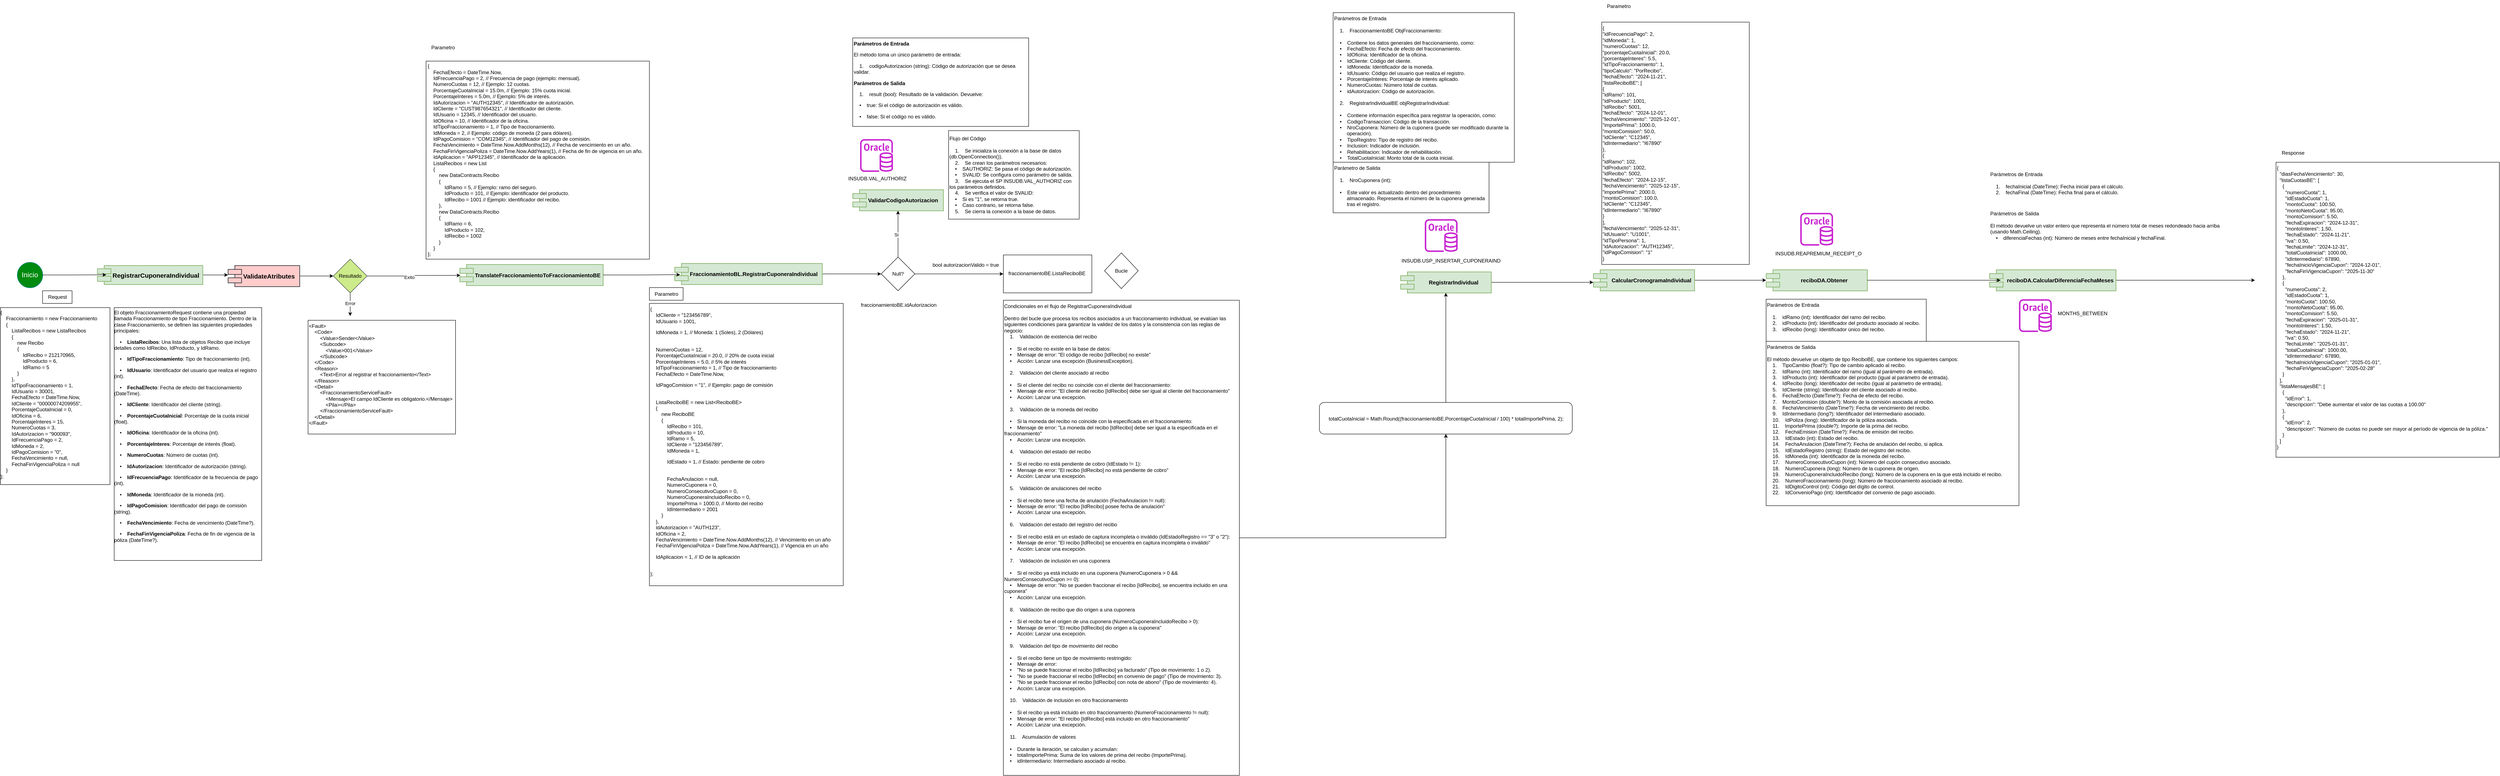 <mxfile version="24.8.8">
  <diagram name="Página-1" id="i2HeKyQOs6CJXJqSCZWY">
    <mxGraphModel dx="6752" dy="683" grid="1" gridSize="10" guides="1" tooltips="1" connect="1" arrows="1" fold="1" page="1" pageScale="1" pageWidth="2339" pageHeight="3300" math="0" shadow="0">
      <root>
        <mxCell id="0" />
        <mxCell id="1" parent="0" />
        <mxCell id="qdDWc3R9_-XlVuo6wOQ--10" style="edgeStyle=orthogonalEdgeStyle;rounded=0;orthogonalLoop=1;jettySize=auto;html=1;" parent="1" source="qdDWc3R9_-XlVuo6wOQ--4" edge="1">
          <mxGeometry relative="1" as="geometry">
            <mxPoint x="-4110" y="1092.5" as="targetPoint" />
          </mxGeometry>
        </mxCell>
        <mxCell id="qdDWc3R9_-XlVuo6wOQ--4" value="&lt;p style=&quot;margin: 0px; font-variant-numeric: normal; font-variant-east-asian: normal; font-variant-alternates: normal; font-size-adjust: none; font-kerning: auto; font-optical-sizing: auto; font-feature-settings: normal; font-variation-settings: normal; font-variant-position: normal; font-variant-emoji: normal; font-stretch: normal; line-height: normal;&quot; class=&quot;p1&quot;&gt;&lt;font face=&quot;.AppleSystemUIFont&quot;&gt;&lt;span style=&quot;font-size: 15px;&quot;&gt;RegistrarCuponeraIndividual&lt;/span&gt;&lt;/font&gt;&lt;/p&gt;" style="html=1;overflow=block;blockSpacing=1;whiteSpace=wrap;shape=component;align=left;spacingLeft=36;fontSize=13;fontStyle=1;spacing=0;strokeColor=#82b366;strokeOpacity=100;fillOpacity=100;rounded=1;absoluteArcSize=1;arcSize=9;fillColor=#d5e8d4;strokeWidth=1.5;lucidId=lD6s_1Mw1OkF;" parent="1" vertex="1">
          <mxGeometry x="-4420" y="1070" width="250" height="45" as="geometry" />
        </mxCell>
        <mxCell id="qdDWc3R9_-XlVuo6wOQ--5" value="Inicio" style="html=1;overflow=block;blockSpacing=1;whiteSpace=wrap;ellipse;fontSize=16.7;fontColor=#ffffff;align=center;spacing=3.8;strokeColor=#008573;strokeOpacity=100;fillOpacity=100;rounded=1;absoluteArcSize=1;arcSize=9;fillColor=#008a0e;strokeWidth=1.5;lucidId=_B6sFXerDlku;" parent="1" vertex="1">
          <mxGeometry x="-4610" y="1062.5" width="60" height="60" as="geometry" />
        </mxCell>
        <mxCell id="qdDWc3R9_-XlVuo6wOQ--6" style="edgeStyle=orthogonalEdgeStyle;rounded=0;orthogonalLoop=1;jettySize=auto;html=1;entryX=0.085;entryY=0.492;entryDx=0;entryDy=0;entryPerimeter=0;" parent="1" source="qdDWc3R9_-XlVuo6wOQ--5" target="qdDWc3R9_-XlVuo6wOQ--4" edge="1">
          <mxGeometry relative="1" as="geometry" />
        </mxCell>
        <mxCell id="qdDWc3R9_-XlVuo6wOQ--7" value="Request" style="text;html=1;align=center;verticalAlign=middle;resizable=0;points=[];autosize=1;strokeColor=default;fillColor=none;" parent="1" vertex="1">
          <mxGeometry x="-4550" y="1130" width="70" height="30" as="geometry" />
        </mxCell>
        <mxCell id="qdDWc3R9_-XlVuo6wOQ--8" value="{&#xa;&lt;span class=&quot;Apple-converted-space&quot;&gt;&amp;nbsp; &amp;nbsp; &lt;/span&gt;Fraccionamiento = &lt;span class=&quot;s1&quot;&gt;new&lt;/span&gt; Fraccionamiento&#xa;&lt;span class=&quot;Apple-converted-space&quot;&gt;&amp;nbsp; &amp;nbsp; &lt;/span&gt;{&#xa;&lt;span class=&quot;Apple-converted-space&quot;&gt;&amp;nbsp; &amp;nbsp; &amp;nbsp; &amp;nbsp; &lt;/span&gt;ListaRecibos = &lt;span class=&quot;s1&quot;&gt;new&lt;/span&gt; ListaRecibos&#xa;&lt;span class=&quot;Apple-converted-space&quot;&gt;&amp;nbsp; &amp;nbsp; &amp;nbsp; &amp;nbsp; &lt;/span&gt;{&#xa;&lt;span class=&quot;Apple-converted-space&quot;&gt;&amp;nbsp; &amp;nbsp; &amp;nbsp; &amp;nbsp; &amp;nbsp; &amp;nbsp; &lt;/span&gt;&lt;span class=&quot;s1&quot;&gt;new&lt;/span&gt; Recibo&#xa;&lt;span class=&quot;Apple-converted-space&quot;&gt;&amp;nbsp; &amp;nbsp; &amp;nbsp; &amp;nbsp; &amp;nbsp; &amp;nbsp; &lt;/span&gt;{&#xa;&lt;span class=&quot;Apple-converted-space&quot;&gt;&amp;nbsp; &amp;nbsp; &amp;nbsp; &amp;nbsp; &amp;nbsp; &amp;nbsp; &amp;nbsp; &amp;nbsp; &lt;/span&gt;IdRecibo = &lt;span class=&quot;s2&quot;&gt;212170965&lt;/span&gt;,&#xa;&lt;span class=&quot;Apple-converted-space&quot;&gt;&amp;nbsp; &amp;nbsp; &amp;nbsp; &amp;nbsp; &amp;nbsp; &amp;nbsp; &amp;nbsp; &amp;nbsp; &lt;/span&gt;IdProducto = &lt;span class=&quot;s2&quot;&gt;6&lt;/span&gt;,&#xa;&lt;span class=&quot;Apple-converted-space&quot;&gt;&amp;nbsp; &amp;nbsp; &amp;nbsp; &amp;nbsp; &amp;nbsp; &amp;nbsp; &amp;nbsp; &amp;nbsp; &lt;/span&gt;IdRamo = &lt;span class=&quot;s2&quot;&gt;5&lt;/span&gt;&#xa;&lt;span class=&quot;Apple-converted-space&quot;&gt;&amp;nbsp; &amp;nbsp; &amp;nbsp; &amp;nbsp; &amp;nbsp; &amp;nbsp; &lt;/span&gt;}&#xa;&lt;span class=&quot;Apple-converted-space&quot;&gt;&amp;nbsp; &amp;nbsp; &amp;nbsp; &amp;nbsp; &lt;/span&gt;},&#xa;&lt;span class=&quot;Apple-converted-space&quot;&gt;&amp;nbsp; &amp;nbsp; &amp;nbsp; &amp;nbsp; &lt;/span&gt;IdTipoFraccionamiento = &lt;span class=&quot;s2&quot;&gt;1&lt;/span&gt;,&#xa;&lt;span class=&quot;Apple-converted-space&quot;&gt;&amp;nbsp; &amp;nbsp; &amp;nbsp; &amp;nbsp; &lt;/span&gt;IdUsuario = &lt;span class=&quot;s2&quot;&gt;30001&lt;/span&gt;,&#xa;&lt;span class=&quot;Apple-converted-space&quot;&gt;&amp;nbsp; &amp;nbsp; &amp;nbsp; &amp;nbsp; &lt;/span&gt;FechaEfecto = DateTime.Now,&#xa;&lt;span class=&quot;Apple-converted-space&quot;&gt;&amp;nbsp; &amp;nbsp; &amp;nbsp; &amp;nbsp; &lt;/span&gt;IdCliente = &lt;span class=&quot;s3&quot;&gt;&quot;00000074209955&quot;&lt;/span&gt;,&#xa;&lt;span class=&quot;Apple-converted-space&quot;&gt;&amp;nbsp; &amp;nbsp; &amp;nbsp; &amp;nbsp; &lt;/span&gt;PorcentajeCuotaInicial = &lt;span class=&quot;s2&quot;&gt;0&lt;/span&gt;,&#xa;&lt;span class=&quot;Apple-converted-space&quot;&gt;&amp;nbsp; &amp;nbsp; &amp;nbsp; &amp;nbsp; &lt;/span&gt;IdOficina = &lt;span class=&quot;s2&quot;&gt;6&lt;/span&gt;,&#xa;&lt;span class=&quot;Apple-converted-space&quot;&gt;&amp;nbsp; &amp;nbsp; &amp;nbsp; &amp;nbsp; &lt;/span&gt;PorcentajeInteres = &lt;span class=&quot;s2&quot;&gt;15&lt;/span&gt;,&#xa;&lt;span class=&quot;Apple-converted-space&quot;&gt;&amp;nbsp; &amp;nbsp; &amp;nbsp; &amp;nbsp; &lt;/span&gt;NumeroCuotas = &lt;span class=&quot;s2&quot;&gt;3&lt;/span&gt;,&#xa;&lt;span class=&quot;Apple-converted-space&quot;&gt;&amp;nbsp; &amp;nbsp; &amp;nbsp; &amp;nbsp; &lt;/span&gt;IdAutorizacion = &lt;span class=&quot;s3&quot;&gt;&quot;900093&quot;&lt;/span&gt;,&#xa;&lt;span class=&quot;Apple-converted-space&quot;&gt;&amp;nbsp; &amp;nbsp; &amp;nbsp; &amp;nbsp; &lt;/span&gt;IdFrecuenciaPago = &lt;span class=&quot;s2&quot;&gt;2&lt;/span&gt;,&#xa;&lt;span class=&quot;Apple-converted-space&quot;&gt;&amp;nbsp; &amp;nbsp; &amp;nbsp; &amp;nbsp; &lt;/span&gt;IdMoneda = &lt;span class=&quot;s2&quot;&gt;2&lt;/span&gt;,&#xa;&lt;span class=&quot;Apple-converted-space&quot;&gt;&amp;nbsp; &amp;nbsp; &amp;nbsp; &amp;nbsp; &lt;/span&gt;IdPagoComision = &lt;span class=&quot;s3&quot;&gt;&quot;0&quot;&lt;/span&gt;,&#xa;&lt;span class=&quot;Apple-converted-space&quot;&gt;&amp;nbsp; &amp;nbsp; &amp;nbsp; &amp;nbsp; &lt;/span&gt;FechaVencimiento = &lt;span class=&quot;s4&quot;&gt;null&lt;/span&gt;,&#xa;&lt;span class=&quot;Apple-converted-space&quot;&gt;&amp;nbsp; &amp;nbsp; &amp;nbsp; &amp;nbsp; &lt;/span&gt;FechaFinVigenciaPoliza = &lt;span class=&quot;s4&quot;&gt;null&lt;/span&gt;&#xa;&lt;span class=&quot;Apple-converted-space&quot;&gt;&amp;nbsp; &amp;nbsp; &lt;/span&gt;}&#xa;};" style="text;whiteSpace=wrap;html=1;spacing=0;strokeColor=default;" parent="1" vertex="1">
          <mxGeometry x="-4650" y="1170" width="260" height="420" as="geometry" />
        </mxCell>
        <mxCell id="qdDWc3R9_-XlVuo6wOQ--9" value="El objeto &lt;span class=&quot;s1&quot;&gt;FraccionamientoRequest&lt;/span&gt; contiene una propiedad llamada &lt;span class=&quot;s1&quot;&gt;Fraccionamiento&lt;/span&gt; de tipo &lt;span class=&quot;s1&quot;&gt;Fraccionamiento&lt;/span&gt;. Dentro de la clase &lt;span class=&quot;s1&quot;&gt;Fraccionamiento&lt;/span&gt;, se definen las siguientes propiedades principales:&lt;br&gt;&lt;p class=&quot;p2&quot;&gt;&lt;span style=&quot;white-space: pre;&quot;&gt;&amp;nbsp;&amp;nbsp;&amp;nbsp;&amp;nbsp;&lt;/span&gt;•&lt;span style=&quot;white-space: pre;&quot;&gt;&amp;nbsp;&amp;nbsp;&amp;nbsp;&amp;nbsp;&lt;/span&gt;&lt;b&gt;ListaRecibos&lt;/b&gt;: Una lista de objetos &lt;span class=&quot;s1&quot;&gt;Recibo&lt;/span&gt; que incluye detalles como &lt;span class=&quot;s1&quot;&gt;IdRecibo&lt;/span&gt;, &lt;span class=&quot;s1&quot;&gt;IdProducto&lt;/span&gt;, y &lt;span class=&quot;s1&quot;&gt;IdRamo&lt;/span&gt;.&lt;/p&gt;&lt;p class=&quot;p2&quot;&gt;&lt;span style=&quot;white-space: pre;&quot;&gt;&amp;nbsp;&amp;nbsp;&amp;nbsp;&amp;nbsp;&lt;/span&gt;•&lt;span style=&quot;white-space: pre;&quot;&gt;&amp;nbsp;&amp;nbsp;&amp;nbsp;&amp;nbsp;&lt;/span&gt;&lt;b&gt;IdTipoFraccionamiento&lt;/b&gt;: Tipo de fraccionamiento (int).&lt;/p&gt;&lt;p class=&quot;p2&quot;&gt;&lt;span style=&quot;white-space: pre;&quot;&gt;&amp;nbsp;&amp;nbsp;&amp;nbsp;&amp;nbsp;&lt;/span&gt;•&lt;span style=&quot;white-space: pre;&quot;&gt;&amp;nbsp;&amp;nbsp;&amp;nbsp;&amp;nbsp;&lt;/span&gt;&lt;b&gt;IdUsuario&lt;/b&gt;: Identificador del usuario que realiza el registro (int).&lt;/p&gt;&lt;p class=&quot;p2&quot;&gt;&lt;span style=&quot;white-space: pre;&quot;&gt;&amp;nbsp;&amp;nbsp;&amp;nbsp;&amp;nbsp;&lt;/span&gt;•&lt;span style=&quot;white-space: pre;&quot;&gt;&amp;nbsp;&amp;nbsp;&amp;nbsp;&amp;nbsp;&lt;/span&gt;&lt;b&gt;FechaEfecto&lt;/b&gt;: Fecha de efecto del fraccionamiento (DateTime).&lt;/p&gt;&lt;p class=&quot;p2&quot;&gt;&lt;span style=&quot;white-space: pre;&quot;&gt;&amp;nbsp;&amp;nbsp;&amp;nbsp;&amp;nbsp;&lt;/span&gt;•&lt;span style=&quot;white-space: pre;&quot;&gt;&amp;nbsp;&amp;nbsp;&amp;nbsp;&amp;nbsp;&lt;/span&gt;&lt;b&gt;IdCliente&lt;/b&gt;: Identificador del cliente (string).&lt;/p&gt;&lt;p class=&quot;p2&quot;&gt;&lt;span style=&quot;white-space: pre;&quot;&gt;&amp;nbsp;&amp;nbsp;&amp;nbsp;&amp;nbsp;&lt;/span&gt;•&lt;span style=&quot;white-space: pre;&quot;&gt;&amp;nbsp;&amp;nbsp;&amp;nbsp;&amp;nbsp;&lt;/span&gt;&lt;b&gt;PorcentajeCuotaInicial&lt;/b&gt;: Porcentaje de la cuota inicial (float).&lt;/p&gt;&lt;p class=&quot;p2&quot;&gt;&lt;span style=&quot;white-space: pre;&quot;&gt;&amp;nbsp;&amp;nbsp;&amp;nbsp;&amp;nbsp;&lt;/span&gt;•&lt;span style=&quot;white-space: pre;&quot;&gt;&amp;nbsp;&amp;nbsp;&amp;nbsp;&amp;nbsp;&lt;/span&gt;&lt;b&gt;IdOficina&lt;/b&gt;: Identificador de la oficina (int).&lt;/p&gt;&lt;p class=&quot;p2&quot;&gt;&lt;span style=&quot;white-space: pre;&quot;&gt;&amp;nbsp;&amp;nbsp;&amp;nbsp;&amp;nbsp;&lt;/span&gt;•&lt;span style=&quot;white-space: pre;&quot;&gt;&amp;nbsp;&amp;nbsp;&amp;nbsp;&amp;nbsp;&lt;/span&gt;&lt;b&gt;PorcentajeInteres&lt;/b&gt;: Porcentaje de interés (float).&lt;/p&gt;&lt;p class=&quot;p2&quot;&gt;&lt;span style=&quot;white-space: pre;&quot;&gt;&amp;nbsp;&amp;nbsp;&amp;nbsp;&amp;nbsp;&lt;/span&gt;•&lt;span style=&quot;white-space: pre;&quot;&gt;&amp;nbsp;&amp;nbsp;&amp;nbsp;&amp;nbsp;&lt;/span&gt;&lt;b&gt;NumeroCuotas&lt;/b&gt;: Número de cuotas (int).&lt;/p&gt;&lt;p class=&quot;p2&quot;&gt;&lt;span style=&quot;white-space: pre;&quot;&gt;&amp;nbsp;&amp;nbsp;&amp;nbsp;&amp;nbsp;&lt;/span&gt;•&lt;span style=&quot;white-space: pre;&quot;&gt;&amp;nbsp;&amp;nbsp;&amp;nbsp;&amp;nbsp;&lt;/span&gt;&lt;b&gt;IdAutorizacion&lt;/b&gt;: Identificador de autorización (string).&lt;/p&gt;&lt;p class=&quot;p2&quot;&gt;&lt;span style=&quot;white-space: pre;&quot;&gt;&amp;nbsp;&amp;nbsp;&amp;nbsp;&amp;nbsp;&lt;/span&gt;•&lt;span style=&quot;white-space: pre;&quot;&gt;&amp;nbsp;&amp;nbsp;&amp;nbsp;&amp;nbsp;&lt;/span&gt;&lt;b&gt;IdFrecuenciaPago&lt;/b&gt;: Identificador de la frecuencia de pago (int).&lt;/p&gt;&lt;p class=&quot;p2&quot;&gt;&lt;span style=&quot;white-space: pre;&quot;&gt;&amp;nbsp;&amp;nbsp;&amp;nbsp;&amp;nbsp;&lt;/span&gt;•&lt;span style=&quot;white-space: pre;&quot;&gt;&amp;nbsp;&amp;nbsp;&amp;nbsp;&amp;nbsp;&lt;/span&gt;&lt;b&gt;IdMoneda&lt;/b&gt;: Identificador de la moneda (int).&lt;/p&gt;&lt;p class=&quot;p2&quot;&gt;&lt;span style=&quot;white-space: pre;&quot;&gt;&amp;nbsp;&amp;nbsp;&amp;nbsp;&amp;nbsp;&lt;/span&gt;•&lt;span style=&quot;white-space: pre;&quot;&gt;&amp;nbsp;&amp;nbsp;&amp;nbsp;&amp;nbsp;&lt;/span&gt;&lt;b&gt;IdPagoComision&lt;/b&gt;: Identificador del pago de comisión (string).&lt;/p&gt;&lt;p class=&quot;p2&quot;&gt;&lt;span style=&quot;white-space: pre;&quot;&gt;&amp;nbsp;&amp;nbsp;&amp;nbsp;&amp;nbsp;&lt;/span&gt;•&lt;span style=&quot;white-space: pre;&quot;&gt;&amp;nbsp;&amp;nbsp;&amp;nbsp;&amp;nbsp;&lt;/span&gt;&lt;b&gt;FechaVencimiento&lt;/b&gt;: Fecha de vencimiento (DateTime?).&lt;/p&gt;&lt;p class=&quot;p2&quot;&gt;&lt;span style=&quot;white-space: pre;&quot;&gt;&amp;nbsp;&amp;nbsp;&amp;nbsp;&amp;nbsp;&lt;/span&gt;•&lt;span style=&quot;white-space: pre;&quot;&gt;&amp;nbsp;&amp;nbsp;&amp;nbsp;&amp;nbsp;&lt;/span&gt;&lt;b&gt;FechaFinVigenciaPoliza&lt;/b&gt;: Fecha de fin de vigencia de la póliza (DateTime?).&lt;/p&gt;" style="text;whiteSpace=wrap;html=1;strokeColor=default;spacing=0;verticalAlign=top;" parent="1" vertex="1">
          <mxGeometry x="-4380" y="1170" width="350" height="600" as="geometry" />
        </mxCell>
        <mxCell id="qdDWc3R9_-XlVuo6wOQ--14" style="edgeStyle=orthogonalEdgeStyle;rounded=0;orthogonalLoop=1;jettySize=auto;html=1;" parent="1" source="qdDWc3R9_-XlVuo6wOQ--13" target="qdDWc3R9_-XlVuo6wOQ--15" edge="1">
          <mxGeometry relative="1" as="geometry">
            <mxPoint x="-3820" y="1095" as="targetPoint" />
          </mxGeometry>
        </mxCell>
        <mxCell id="qdDWc3R9_-XlVuo6wOQ--13" value="&lt;p style=&quot;margin: 0px; font-variant-numeric: normal; font-variant-east-asian: normal; font-variant-alternates: normal; font-size-adjust: none; font-kerning: auto; font-optical-sizing: auto; font-feature-settings: normal; font-variation-settings: normal; font-variant-position: normal; font-variant-emoji: normal; font-stretch: normal; line-height: normal;&quot; class=&quot;p1&quot;&gt;&lt;font face=&quot;.AppleSystemUIFont&quot;&gt;&lt;span style=&quot;font-size: 15px;&quot;&gt;ValidateAtributes&lt;/span&gt;&lt;/font&gt;&lt;/p&gt;" style="html=1;overflow=block;blockSpacing=1;whiteSpace=wrap;shape=component;align=left;spacingLeft=36;fontSize=13;fontStyle=1;spacing=0;strokeColor=#36393d;strokeOpacity=100;fillOpacity=100;rounded=1;absoluteArcSize=1;arcSize=9;fillColor=#ffcccc;strokeWidth=1.5;lucidId=lD6s_1Mw1OkF;" parent="1" vertex="1">
          <mxGeometry x="-4110" y="1070" width="170" height="50" as="geometry" />
        </mxCell>
        <mxCell id="qdDWc3R9_-XlVuo6wOQ--16" style="edgeStyle=orthogonalEdgeStyle;rounded=0;orthogonalLoop=1;jettySize=auto;html=1;" parent="1" source="qdDWc3R9_-XlVuo6wOQ--15" edge="1">
          <mxGeometry relative="1" as="geometry">
            <mxPoint x="-3820" y="1190" as="targetPoint" />
          </mxGeometry>
        </mxCell>
        <mxCell id="qdDWc3R9_-XlVuo6wOQ--17" value="Error" style="edgeLabel;html=1;align=center;verticalAlign=middle;resizable=0;points=[];" parent="qdDWc3R9_-XlVuo6wOQ--16" vertex="1" connectable="0">
          <mxGeometry x="-0.103" relative="1" as="geometry">
            <mxPoint as="offset" />
          </mxGeometry>
        </mxCell>
        <mxCell id="qdDWc3R9_-XlVuo6wOQ--19" style="edgeStyle=orthogonalEdgeStyle;rounded=0;orthogonalLoop=1;jettySize=auto;html=1;entryX=0.005;entryY=0.521;entryDx=0;entryDy=0;entryPerimeter=0;" parent="1" source="qdDWc3R9_-XlVuo6wOQ--15" target="qdDWc3R9_-XlVuo6wOQ--22" edge="1">
          <mxGeometry relative="1" as="geometry">
            <mxPoint x="-3660" y="1095" as="targetPoint" />
          </mxGeometry>
        </mxCell>
        <mxCell id="qdDWc3R9_-XlVuo6wOQ--20" value="Exito" style="edgeLabel;html=1;align=center;verticalAlign=middle;resizable=0;points=[];" parent="qdDWc3R9_-XlVuo6wOQ--19" vertex="1" connectable="0">
          <mxGeometry x="-0.104" y="-3" relative="1" as="geometry">
            <mxPoint as="offset" />
          </mxGeometry>
        </mxCell>
        <mxCell id="qdDWc3R9_-XlVuo6wOQ--15" value="Resultado" style="rhombus;whiteSpace=wrap;html=1;fillColor=#cdeb8b;strokeColor=#36393d;" parent="1" vertex="1">
          <mxGeometry x="-3860" y="1055" width="80" height="80" as="geometry" />
        </mxCell>
        <mxCell id="qdDWc3R9_-XlVuo6wOQ--18" value="&lt;Fault&gt;&#xa;    &lt;Code&gt;&#xa;        &lt;Value&gt;Sender&lt;/Value&gt;&#xa;        &lt;Subcode&gt;&#xa;            &lt;Value&gt;001&lt;/Value&gt;&#xa;        &lt;/Subcode&gt;&#xa;    &lt;/Code&gt;&#xa;    &lt;Reason&gt;&#xa;        &lt;Text&gt;Error al registrar el fraccionamiento&lt;/Text&gt;&#xa;    &lt;/Reason&gt;&#xa;    &lt;Detail&gt;&#xa;        &lt;FraccionamientoServiceFault&gt;&#xa;            &lt;Mensaje&gt;El campo IdCliente es obligatorio.&lt;/Mensaje&gt;&#xa;            &lt;Pila&gt;&lt;/Pila&gt;&#xa;        &lt;/FraccionamientoServiceFault&gt;&#xa;    &lt;/Detail&gt;&#xa;&lt;/Fault&gt;" style="text;whiteSpace=wrap;strokeColor=default;" parent="1" vertex="1">
          <mxGeometry x="-3920" y="1200" width="350" height="270" as="geometry" />
        </mxCell>
        <mxCell id="qdDWc3R9_-XlVuo6wOQ--22" value="&lt;p style=&quot;margin: 0px; font-variant-numeric: normal; font-variant-east-asian: normal; font-variant-alternates: normal; font-size-adjust: none; font-kerning: auto; font-optical-sizing: auto; font-feature-settings: normal; font-variation-settings: normal; font-variant-position: normal; font-variant-emoji: normal; font-stretch: normal; line-height: normal;&quot; class=&quot;p1&quot;&gt;TranslateFraccionamientoToFraccionamientoBE&lt;/p&gt;" style="html=1;overflow=block;blockSpacing=1;whiteSpace=wrap;shape=component;align=left;spacingLeft=36;fontSize=13;fontStyle=1;spacing=0;strokeColor=#82b366;strokeOpacity=100;fillOpacity=100;rounded=1;absoluteArcSize=1;arcSize=9;fillColor=#d5e8d4;strokeWidth=1.5;lucidId=lD6s_1Mw1OkF;" parent="1" vertex="1">
          <mxGeometry x="-3560" y="1067.5" width="340" height="50" as="geometry" />
        </mxCell>
        <mxCell id="qdDWc3R9_-XlVuo6wOQ--23" value="{&lt;br&gt;&amp;nbsp; &amp;nbsp; FechaEfecto = DateTime.Now,&lt;br&gt;&amp;nbsp; &amp;nbsp; IdFrecuenciaPago = 2, // Frecuencia de pago (ejemplo: mensual).&lt;br&gt;&amp;nbsp; &amp;nbsp; NumeroCuotas = 12, // Ejemplo: 12 cuotas.&lt;br&gt;&amp;nbsp; &amp;nbsp; PorcentajeCuotaInicial = 15.0m, // Ejemplo: 15% cuota inicial.&lt;br&gt;&amp;nbsp; &amp;nbsp; PorcentajeInteres = 5.0m, // Ejemplo: 5% de interés.&lt;br&gt;&amp;nbsp; &amp;nbsp; IdAutorizacion = &quot;AUTH12345&quot;, // Identificador de autorización.&lt;br&gt;&amp;nbsp; &amp;nbsp; IdCliente = &quot;CUST987654321&quot;, // Identificador del cliente.&lt;br&gt;&amp;nbsp; &amp;nbsp; IdUsuario = 12345, // Identificador del usuario.&lt;br&gt;&amp;nbsp; &amp;nbsp; IdOficina = 10, // Identificador de la oficina.&lt;br&gt;&amp;nbsp; &amp;nbsp; IdTipoFraccionamiento = 1, // Tipo de fraccionamiento.&lt;br&gt;&amp;nbsp; &amp;nbsp; IdMoneda = 2, // Ejemplo: código de moneda (2 para dólares).&lt;br&gt;&amp;nbsp; &amp;nbsp; IdPagoComision = &quot;COM12345&quot;, // Identificador del pago de comisión.&lt;br&gt;&amp;nbsp; &amp;nbsp; FechaVencimiento = DateTime.Now.AddMonths(12), // Fecha de vencimiento en un año.&lt;br&gt;&amp;nbsp; &amp;nbsp; FechaFinVigenciaPoliza = DateTime.Now.AddYears(1), // Fecha de fin de vigencia en un año.&lt;br&gt;&amp;nbsp; &amp;nbsp; IdAplicacion = &quot;APP12345&quot;, // Identificador de la aplicación.&lt;br&gt;&amp;nbsp; &amp;nbsp; ListaRecibos = new List&lt;br&gt;&amp;nbsp; &amp;nbsp; {&lt;br&gt;&amp;nbsp; &amp;nbsp; &amp;nbsp; &amp;nbsp; new DataContracts.Recibo&lt;br&gt;&amp;nbsp; &amp;nbsp; &amp;nbsp; &amp;nbsp; {&lt;br&gt;&amp;nbsp; &amp;nbsp; &amp;nbsp; &amp;nbsp; &amp;nbsp; &amp;nbsp; IdRamo = 5, // Ejemplo: ramo del seguro.&lt;br&gt;&amp;nbsp; &amp;nbsp; &amp;nbsp; &amp;nbsp; &amp;nbsp; &amp;nbsp; IdProducto = 101, // Ejemplo: identificador del producto.&lt;br&gt;&amp;nbsp; &amp;nbsp; &amp;nbsp; &amp;nbsp; &amp;nbsp; &amp;nbsp; IdRecibo = 1001 // Ejemplo: identificador del recibo.&lt;br&gt;&amp;nbsp; &amp;nbsp; &amp;nbsp; &amp;nbsp; },&lt;br&gt;&amp;nbsp; &amp;nbsp; &amp;nbsp; &amp;nbsp; new DataContracts.Recibo&lt;br&gt;&amp;nbsp; &amp;nbsp; &amp;nbsp; &amp;nbsp; {&lt;br&gt;&amp;nbsp; &amp;nbsp; &amp;nbsp; &amp;nbsp; &amp;nbsp; &amp;nbsp; IdRamo = 6,&lt;br&gt;&amp;nbsp; &amp;nbsp; &amp;nbsp; &amp;nbsp; &amp;nbsp; &amp;nbsp; IdProducto = 102,&lt;br&gt;&amp;nbsp; &amp;nbsp; &amp;nbsp; &amp;nbsp; &amp;nbsp; &amp;nbsp; IdRecibo = 1002&lt;br&gt;&amp;nbsp; &amp;nbsp; &amp;nbsp; &amp;nbsp; }&lt;br&gt;&amp;nbsp; &amp;nbsp; }&lt;br&gt;};" style="text;whiteSpace=wrap;spacing=4;verticalAlign=middle;strokeColor=default;html=1;labelBorderColor=none;" parent="1" vertex="1">
          <mxGeometry x="-3640" y="585" width="530" height="470" as="geometry" />
        </mxCell>
        <mxCell id="qdDWc3R9_-XlVuo6wOQ--24" value="Parametro" style="text;html=1;align=center;verticalAlign=middle;resizable=0;points=[];autosize=1;strokeColor=none;fillColor=none;" parent="1" vertex="1">
          <mxGeometry x="-3640" y="538" width="80" height="30" as="geometry" />
        </mxCell>
        <mxCell id="AGSc0J4f7E3v8w63l6Om-1" style="edgeStyle=orthogonalEdgeStyle;rounded=0;orthogonalLoop=1;jettySize=auto;html=1;" edge="1" parent="1" source="qdDWc3R9_-XlVuo6wOQ--25">
          <mxGeometry relative="1" as="geometry">
            <mxPoint x="-2560" y="1090" as="targetPoint" />
          </mxGeometry>
        </mxCell>
        <mxCell id="qdDWc3R9_-XlVuo6wOQ--25" value="&lt;p style=&quot;margin: 0px; font-variant-numeric: normal; font-variant-east-asian: normal; font-variant-alternates: normal; font-size-adjust: none; font-kerning: auto; font-optical-sizing: auto; font-feature-settings: normal; font-variation-settings: normal; font-variant-position: normal; font-variant-emoji: normal; font-stretch: normal; line-height: normal;&quot; class=&quot;p1&quot;&gt;FraccionamientoBL.RegistrarCuponeraIndividual&lt;/p&gt;" style="html=1;overflow=block;blockSpacing=1;whiteSpace=wrap;shape=component;align=left;spacingLeft=36;fontSize=13;fontStyle=1;spacing=0;strokeColor=#82b366;strokeOpacity=100;fillOpacity=100;rounded=1;absoluteArcSize=1;arcSize=9;fillColor=#d5e8d4;strokeWidth=1.5;lucidId=lD6s_1Mw1OkF;" parent="1" vertex="1">
          <mxGeometry x="-3050" y="1065" width="350" height="50" as="geometry" />
        </mxCell>
        <mxCell id="qdDWc3R9_-XlVuo6wOQ--27" style="edgeStyle=orthogonalEdgeStyle;rounded=0;orthogonalLoop=1;jettySize=auto;html=1;entryX=0.037;entryY=0.535;entryDx=0;entryDy=0;entryPerimeter=0;" parent="1" source="qdDWc3R9_-XlVuo6wOQ--22" target="qdDWc3R9_-XlVuo6wOQ--25" edge="1">
          <mxGeometry relative="1" as="geometry" />
        </mxCell>
        <mxCell id="AGSc0J4f7E3v8w63l6Om-11" style="edgeStyle=orthogonalEdgeStyle;rounded=0;orthogonalLoop=1;jettySize=auto;html=1;entryX=0.5;entryY=1;entryDx=0;entryDy=0;" edge="1" parent="1" source="AGSc0J4f7E3v8w63l6Om-2" target="AGSc0J4f7E3v8w63l6Om-10">
          <mxGeometry relative="1" as="geometry" />
        </mxCell>
        <mxCell id="AGSc0J4f7E3v8w63l6Om-18" value="Si" style="edgeLabel;html=1;align=center;verticalAlign=middle;resizable=0;points=[];" vertex="1" connectable="0" parent="AGSc0J4f7E3v8w63l6Om-11">
          <mxGeometry x="-0.036" y="4" relative="1" as="geometry">
            <mxPoint as="offset" />
          </mxGeometry>
        </mxCell>
        <mxCell id="AGSc0J4f7E3v8w63l6Om-17" style="edgeStyle=orthogonalEdgeStyle;rounded=0;orthogonalLoop=1;jettySize=auto;html=1;" edge="1" parent="1" source="AGSc0J4f7E3v8w63l6Om-2">
          <mxGeometry relative="1" as="geometry">
            <mxPoint x="-2270" y="1090" as="targetPoint" />
          </mxGeometry>
        </mxCell>
        <mxCell id="AGSc0J4f7E3v8w63l6Om-2" value="Null?" style="rhombus;whiteSpace=wrap;html=1;" vertex="1" parent="1">
          <mxGeometry x="-2560" y="1050" width="80" height="80" as="geometry" />
        </mxCell>
        <mxCell id="AGSc0J4f7E3v8w63l6Om-6" value="fraccionamientoBE.idAutorizacion" style="text;whiteSpace=wrap;html=1;" vertex="1" parent="1">
          <mxGeometry x="-2610" y="1150" width="210" height="40" as="geometry" />
        </mxCell>
        <mxCell id="AGSc0J4f7E3v8w63l6Om-8" value="{&#xa;&lt;span class=&quot;Apple-converted-space&quot;&gt;&amp;nbsp; &amp;nbsp; &lt;/span&gt;IdCliente = &lt;span class=&quot;s1&quot;&gt;&quot;123456789&quot;&lt;/span&gt;,&#xa;&lt;span class=&quot;Apple-converted-space&quot;&gt;&amp;nbsp; &amp;nbsp; &lt;/span&gt;IdUsuario = &lt;span class=&quot;s2&quot;&gt;1001&lt;/span&gt;,&#xa;&lt;p class=&quot;p2&quot;&gt;&lt;span class=&quot;s3&quot;&gt;&lt;span class=&quot;Apple-converted-space&quot;&gt;&amp;nbsp; &amp;nbsp; &lt;/span&gt;IdMoneda = &lt;/span&gt;&lt;span class=&quot;s2&quot;&gt;1&lt;/span&gt;&lt;span class=&quot;s3&quot;&gt;, &lt;/span&gt;// Moneda: 1 (Soles), 2 (Dólares)&lt;/p&gt;&#xa;&lt;span class=&quot;Apple-converted-space&quot;&gt;&amp;nbsp; &amp;nbsp; &lt;/span&gt;NumeroCuotas = &lt;span class=&quot;s2&quot;&gt;12&lt;/span&gt;,&#xa;&lt;span class=&quot;Apple-converted-space&quot;&gt;&amp;nbsp; &amp;nbsp; &lt;/span&gt;PorcentajeCuotaInicial = &lt;span class=&quot;s2&quot;&gt;20.0&lt;/span&gt;, &lt;span class=&quot;s4&quot;&gt;// 20% de cuota inicial&lt;/span&gt;&#xa;&lt;span class=&quot;Apple-converted-space&quot;&gt;&amp;nbsp; &amp;nbsp; &lt;/span&gt;PorcentajeInteres = &lt;span class=&quot;s2&quot;&gt;5.0&lt;/span&gt;, &lt;span class=&quot;s4&quot;&gt;// 5% de interés&lt;/span&gt;&#xa;&lt;span class=&quot;Apple-converted-space&quot;&gt;&amp;nbsp; &amp;nbsp; &lt;/span&gt;IdTipoFraccionamiento = &lt;span class=&quot;s2&quot;&gt;1&lt;/span&gt;, &lt;span class=&quot;s4&quot;&gt;// Tipo de fraccionamiento&lt;/span&gt;&#xa;&lt;span class=&quot;Apple-converted-space&quot;&gt;&amp;nbsp; &amp;nbsp; &lt;/span&gt;FechaEfecto = DateTime.Now,&#xa;&lt;p class=&quot;p2&quot;&gt;&lt;span class=&quot;s3&quot;&gt;&lt;span class=&quot;Apple-converted-space&quot;&gt;&amp;nbsp; &amp;nbsp; &lt;/span&gt;IdPagoComision = &lt;/span&gt;&lt;span class=&quot;s1&quot;&gt;&quot;1&quot;&lt;/span&gt;&lt;span class=&quot;s3&quot;&gt;, &lt;/span&gt;// Ejemplo: pago de comisión&lt;/p&gt;&#xa;&lt;span class=&quot;Apple-converted-space&quot;&gt;&amp;nbsp; &amp;nbsp; &lt;/span&gt;ListaReciboBE = &lt;span class=&quot;s5&quot;&gt;new&lt;/span&gt; List&amp;lt;ReciboBE&amp;gt;&#xa;&lt;span class=&quot;Apple-converted-space&quot;&gt;&amp;nbsp; &amp;nbsp; &lt;/span&gt;{&#xa;&lt;span class=&quot;Apple-converted-space&quot;&gt;&amp;nbsp; &amp;nbsp; &amp;nbsp; &amp;nbsp; &lt;/span&gt;&lt;span class=&quot;s5&quot;&gt;new&lt;/span&gt; ReciboBE&#xa;&lt;span class=&quot;Apple-converted-space&quot;&gt;&amp;nbsp; &amp;nbsp; &amp;nbsp; &amp;nbsp; &lt;/span&gt;{&#xa;&lt;span class=&quot;Apple-converted-space&quot;&gt;&amp;nbsp; &amp;nbsp; &amp;nbsp; &amp;nbsp; &amp;nbsp; &amp;nbsp; &lt;/span&gt;IdRecibo = &lt;span class=&quot;s2&quot;&gt;101&lt;/span&gt;,&#xa;&lt;span class=&quot;Apple-converted-space&quot;&gt;&amp;nbsp; &amp;nbsp; &amp;nbsp; &amp;nbsp; &amp;nbsp; &amp;nbsp; &lt;/span&gt;IdProducto = &lt;span class=&quot;s2&quot;&gt;10&lt;/span&gt;,&#xa;&lt;span class=&quot;Apple-converted-space&quot;&gt;&amp;nbsp; &amp;nbsp; &amp;nbsp; &amp;nbsp; &amp;nbsp; &amp;nbsp; &lt;/span&gt;IdRamo = &lt;span class=&quot;s2&quot;&gt;5&lt;/span&gt;,&#xa;&lt;span class=&quot;Apple-converted-space&quot;&gt;&amp;nbsp; &amp;nbsp; &amp;nbsp; &amp;nbsp; &amp;nbsp; &amp;nbsp; &lt;/span&gt;IdCliente = &lt;span class=&quot;s1&quot;&gt;&quot;123456789&quot;&lt;/span&gt;,&#xa;&lt;span class=&quot;Apple-converted-space&quot;&gt;&amp;nbsp; &amp;nbsp; &amp;nbsp; &amp;nbsp; &amp;nbsp; &amp;nbsp; &lt;/span&gt;IdMoneda = &lt;span class=&quot;s2&quot;&gt;1&lt;/span&gt;,&#xa;&lt;p class=&quot;p2&quot;&gt;&lt;span class=&quot;s3&quot;&gt;&lt;span class=&quot;Apple-converted-space&quot;&gt;&amp;nbsp; &amp;nbsp; &amp;nbsp; &amp;nbsp; &amp;nbsp; &amp;nbsp; &lt;/span&gt;IdEstado = &lt;/span&gt;&lt;span class=&quot;s2&quot;&gt;1&lt;/span&gt;&lt;span class=&quot;s3&quot;&gt;, &lt;/span&gt;// Estado: pendiente de cobro&lt;/p&gt;&#xa;&lt;span class=&quot;Apple-converted-space&quot;&gt;&amp;nbsp; &amp;nbsp; &amp;nbsp; &amp;nbsp; &amp;nbsp; &amp;nbsp; &lt;/span&gt;FechaAnulacion = &lt;span class=&quot;s6&quot;&gt;null&lt;/span&gt;,&#xa;&lt;span class=&quot;Apple-converted-space&quot;&gt;&amp;nbsp; &amp;nbsp; &amp;nbsp; &amp;nbsp; &amp;nbsp; &amp;nbsp; &lt;/span&gt;NumeroCuponera = &lt;span class=&quot;s2&quot;&gt;0&lt;/span&gt;,&#xa;&lt;span class=&quot;Apple-converted-space&quot;&gt;&amp;nbsp; &amp;nbsp; &amp;nbsp; &amp;nbsp; &amp;nbsp; &amp;nbsp; &lt;/span&gt;NumeroConsecutivoCupon = &lt;span class=&quot;s2&quot;&gt;0&lt;/span&gt;,&#xa;&lt;span class=&quot;Apple-converted-space&quot;&gt;&amp;nbsp; &amp;nbsp; &amp;nbsp; &amp;nbsp; &amp;nbsp; &amp;nbsp; &lt;/span&gt;NumeroCuponeraIncluidoRecibo = &lt;span class=&quot;s2&quot;&gt;0&lt;/span&gt;,&#xa;&lt;span class=&quot;Apple-converted-space&quot;&gt;&amp;nbsp; &amp;nbsp; &amp;nbsp; &amp;nbsp; &amp;nbsp; &amp;nbsp; &lt;/span&gt;ImportePrima = &lt;span class=&quot;s2&quot;&gt;1000.0&lt;/span&gt;, &lt;span class=&quot;s4&quot;&gt;// Monto del recibo&lt;/span&gt;&#xa;&lt;span class=&quot;Apple-converted-space&quot;&gt;&amp;nbsp; &amp;nbsp; &amp;nbsp; &amp;nbsp; &amp;nbsp; &amp;nbsp; &lt;/span&gt;IdIntermediario = &lt;span class=&quot;s2&quot;&gt;2001&lt;/span&gt;&#xa;&lt;span class=&quot;Apple-converted-space&quot;&gt;&amp;nbsp; &amp;nbsp; &amp;nbsp; &amp;nbsp; &lt;/span&gt;}&#xa;&lt;span class=&quot;Apple-converted-space&quot;&gt;&amp;nbsp; &amp;nbsp; &lt;/span&gt;},&#xa;&lt;span class=&quot;Apple-converted-space&quot;&gt;&amp;nbsp; &amp;nbsp; &lt;/span&gt;idAutorizacion = &lt;span class=&quot;s1&quot;&gt;&quot;AUTH123&quot;&lt;/span&gt;,&#xa;&lt;span class=&quot;Apple-converted-space&quot;&gt;&amp;nbsp; &amp;nbsp; &lt;/span&gt;IdOficina = &lt;span class=&quot;s2&quot;&gt;2&lt;/span&gt;,&#xa;&lt;span class=&quot;Apple-converted-space&quot;&gt;&amp;nbsp; &amp;nbsp; &lt;/span&gt;FechaVencimiento = DateTime.Now.AddMonths(&lt;span class=&quot;s2&quot;&gt;12&lt;/span&gt;), &lt;span class=&quot;s4&quot;&gt;// Vencimiento en un año&lt;/span&gt;&#xa;&lt;span class=&quot;Apple-converted-space&quot;&gt;&amp;nbsp; &amp;nbsp; &lt;/span&gt;FechaFinVigenciaPoliza = DateTime.Now.AddYears(&lt;span class=&quot;s2&quot;&gt;1&lt;/span&gt;), &lt;span class=&quot;s4&quot;&gt;// Vigencia en un año&lt;/span&gt;&#xa;&lt;p class=&quot;p2&quot;&gt;&lt;span class=&quot;s3&quot;&gt;&lt;span class=&quot;Apple-converted-space&quot;&gt;&amp;nbsp; &amp;nbsp; &lt;/span&gt;IdAplicacion = &lt;/span&gt;&lt;span class=&quot;s2&quot;&gt;1&lt;/span&gt;&lt;span class=&quot;s3&quot;&gt;, &lt;/span&gt;// ID de la aplicación&lt;/p&gt;&#xa;};" style="text;whiteSpace=wrap;html=1;strokeColor=default;" vertex="1" parent="1">
          <mxGeometry x="-3110" y="1160" width="460" height="670" as="geometry" />
        </mxCell>
        <mxCell id="AGSc0J4f7E3v8w63l6Om-9" value="Parametro" style="text;html=1;align=center;verticalAlign=middle;resizable=0;points=[];autosize=1;strokeColor=default;fillColor=none;" vertex="1" parent="1">
          <mxGeometry x="-3110" y="1122.5" width="80" height="30" as="geometry" />
        </mxCell>
        <mxCell id="AGSc0J4f7E3v8w63l6Om-10" value="&lt;p style=&quot;margin: 0px; font-variant-numeric: normal; font-variant-east-asian: normal; font-variant-alternates: normal; font-size-adjust: none; font-kerning: auto; font-optical-sizing: auto; font-feature-settings: normal; font-variation-settings: normal; font-variant-position: normal; font-variant-emoji: normal; font-stretch: normal; line-height: normal;&quot; class=&quot;p1&quot;&gt;ValidarCodigoAutorizacion&lt;/p&gt;" style="html=1;overflow=block;blockSpacing=1;whiteSpace=wrap;shape=component;align=left;spacingLeft=36;fontSize=13;fontStyle=1;spacing=0;strokeColor=#82b366;strokeOpacity=100;fillOpacity=100;rounded=1;absoluteArcSize=1;arcSize=9;fillColor=#d5e8d4;strokeWidth=1.5;lucidId=lD6s_1Mw1OkF;" vertex="1" parent="1">
          <mxGeometry x="-2627.5" y="890" width="215" height="50" as="geometry" />
        </mxCell>
        <mxCell id="AGSc0J4f7E3v8w63l6Om-12" value="&lt;b&gt;Parámetros de Entrada&lt;/b&gt;&lt;p class=&quot;p3&quot;&gt;El método toma un único parámetro de entrada:&lt;/p&gt;&lt;p class=&quot;p4&quot;&gt;&lt;span style=&quot;white-space: pre;&quot;&gt;&amp;nbsp;&amp;nbsp;&amp;nbsp;&amp;nbsp;&lt;/span&gt;1.&lt;span style=&quot;white-space: pre;&quot;&gt;&amp;nbsp;&amp;nbsp;&amp;nbsp;&amp;nbsp;&lt;/span&gt;&lt;span class=&quot;s1&quot;&gt;codigoAutorizacion&lt;/span&gt; (string): Código de autorización que se desea validar.&lt;/p&gt;&lt;b&gt;Parámetros de Salida&lt;/b&gt;&lt;p class=&quot;p4&quot;&gt;&lt;span style=&quot;white-space: pre;&quot;&gt;&amp;nbsp;&amp;nbsp;&amp;nbsp;&amp;nbsp;&lt;/span&gt;1.&lt;span style=&quot;white-space: pre;&quot;&gt;&amp;nbsp;&amp;nbsp;&amp;nbsp;&amp;nbsp;&lt;/span&gt;&lt;span class=&quot;s1&quot;&gt;result&lt;/span&gt; (bool): Resultado de la validación. Devuelve:&lt;/p&gt;&lt;p class=&quot;p5&quot;&gt;&lt;span style=&quot;white-space: pre;&quot;&gt;&amp;nbsp;&amp;nbsp;&amp;nbsp;&amp;nbsp;&lt;/span&gt;•&lt;span style=&quot;white-space: pre;&quot;&gt;&amp;nbsp;&amp;nbsp;&amp;nbsp;&amp;nbsp;&lt;/span&gt;&lt;span class=&quot;s1&quot;&gt;true&lt;/span&gt;: Si el código de autorización es válido.&lt;/p&gt;&lt;p class=&quot;p5&quot;&gt;&lt;span style=&quot;white-space: pre;&quot;&gt;&amp;nbsp;&amp;nbsp;&amp;nbsp;&amp;nbsp;&lt;/span&gt;•&lt;span style=&quot;white-space: pre;&quot;&gt;&amp;nbsp;&amp;nbsp;&amp;nbsp;&amp;nbsp;&lt;/span&gt;&lt;span class=&quot;s1&quot;&gt;false&lt;/span&gt;: Si el código no es válido.&lt;/p&gt;" style="text;whiteSpace=wrap;html=1;strokeColor=default;" vertex="1" parent="1">
          <mxGeometry x="-2627.5" y="530" width="417.5" height="210" as="geometry" />
        </mxCell>
        <mxCell id="AGSc0J4f7E3v8w63l6Om-13" value="" style="sketch=0;outlineConnect=0;fontColor=#232F3E;gradientColor=none;fillColor=#C925D1;strokeColor=none;dashed=0;verticalLabelPosition=bottom;verticalAlign=top;align=center;html=1;fontSize=12;fontStyle=0;aspect=fixed;pointerEvents=1;shape=mxgraph.aws4.rds_oracle_instance;" vertex="1" parent="1">
          <mxGeometry x="-2610" y="770" width="78" height="78" as="geometry" />
        </mxCell>
        <mxCell id="AGSc0J4f7E3v8w63l6Om-14" value="INSUDB.VAL_AUTHORIZ" style="text;whiteSpace=wrap;html=1;" vertex="1" parent="1">
          <mxGeometry x="-2640" y="850" width="170" height="40" as="geometry" />
        </mxCell>
        <mxCell id="AGSc0J4f7E3v8w63l6Om-16" value="Flujo del Código&#xa;&#xa;    1.    Se inicializa la conexión a la base de datos (db.OpenConnection()).&#xa;    2.    Se crean los parámetros necesarios:&#xa;    •    SAUTHORIZ: Se pasa el código de autorización.&#xa;    •    SVALID: Se configura como parámetro de salida.&#xa;    3.    Se ejecuta el SP INSUDB.VAL_AUTHORIZ con los parámetros definidos.&#xa;    4.    Se verifica el valor de SVALID:&#xa;    •    Si es &quot;1&quot;, se retorna true.&#xa;    •    Caso contrario, se retorna false.&#xa;    5.    Se cierra la conexión a la base de datos." style="text;whiteSpace=wrap;verticalAlign=middle;fontSize=12;strokeColor=default;" vertex="1" parent="1">
          <mxGeometry x="-2400" y="750" width="310" height="210" as="geometry" />
        </mxCell>
        <mxCell id="AGSc0J4f7E3v8w63l6Om-20" value="bool autorizacionValido = true" style="text;whiteSpace=wrap;html=1;" vertex="1" parent="1">
          <mxGeometry x="-2440" y="1055" width="190" height="40" as="geometry" />
        </mxCell>
        <mxCell id="AGSc0J4f7E3v8w63l6Om-21" value="" style="rounded=0;whiteSpace=wrap;html=1;" vertex="1" parent="1">
          <mxGeometry x="-2270" y="1045" width="210" height="90" as="geometry" />
        </mxCell>
        <mxCell id="AGSc0J4f7E3v8w63l6Om-22" value="Condicionales en el flujo de RegistrarCuponeraIndividual&#xa;&#xa;Dentro del bucle que procesa los recibos asociados a un fraccionamiento individual, se evalúan las siguientes condiciones para garantizar la validez de los datos y la consistencia con las reglas de negocio:&#xa;    1.    Validación de existencia del recibo&#xa;&#xa;    •    Si el recibo no existe en la base de datos:&#xa;    •    Mensaje de error: &quot;El código de recibo [IdRecibo] no existe&quot;&#xa;    •    Acción: Lanzar una excepción (BusinessException).&#xa;&#xa;    2.    Validación del cliente asociado al recibo&#xa;&#xa;    •    Si el cliente del recibo no coincide con el cliente del fraccionamiento:&#xa;    •    Mensaje de error: &quot;El cliente del recibo [IdRecibo] debe ser igual al cliente del fraccionamiento&quot;&#xa;    •    Acción: Lanzar una excepción.&#xa;&#xa;    3.    Validación de la moneda del recibo&#xa;&#xa;    •    Si la moneda del recibo no coincide con la especificada en el fraccionamiento:&#xa;    •    Mensaje de error: &quot;La moneda del recibo [IdRecibo] debe ser igual a la especificada en el fraccionamiento&quot;&#xa;    •    Acción: Lanzar una excepción.&#xa;&#xa;    4.    Validación del estado del recibo&#xa;&#xa;    •    Si el recibo no está pendiente de cobro (IdEstado != 1):&#xa;    •    Mensaje de error: &quot;El recibo [IdRecibo] no está pendiente de cobro&quot;&#xa;    •    Acción: Lanzar una excepción.&#xa;&#xa;    5.    Validación de anulaciones del recibo&#xa;&#xa;    •    Si el recibo tiene una fecha de anulación (FechaAnulacion != null):&#xa;    •    Mensaje de error: &quot;El recibo [IdRecibo] posee fecha de anulación&quot;&#xa;    •    Acción: Lanzar una excepción.&#xa;&#xa;    6.    Validación del estado del registro del recibo&#xa;&#xa;    •    Si el recibo está en un estado de captura incompleta o inválido (IdEstadoRegistro == &quot;3&quot; o &quot;2&quot;):&#xa;    •    Mensaje de error: &quot;El recibo [IdRecibo] se encuentra en captura incompleta o inválido&quot;&#xa;    •    Acción: Lanzar una excepción.&#xa;&#xa;    7.    Validación de inclusión en una cuponera&#xa;&#xa;    •    Si el recibo ya está incluido en una cuponera (NumeroCuponera &gt; 0 &amp;&amp; NumeroConsecutivoCupon &gt;= 0):&#xa;    •    Mensaje de error: &quot;No se pueden fraccionar el recibo [IdRecibo], se encuentra incluido en una cuponera&quot;&#xa;    •    Acción: Lanzar una excepción.&#xa;&#xa;    8.    Validación de recibo que dio origen a una cuponera&#xa;&#xa;    •    Si el recibo fue el origen de una cuponera (NumeroCuponeraIncluidoRecibo &gt; 0):&#xa;    •    Mensaje de error: &quot;El recibo [IdRecibo] dio origen a la cuponera&quot;&#xa;    •    Acción: Lanzar una excepción.&#xa;&#xa;    9.    Validación del tipo de movimiento del recibo&#xa;&#xa;    •    Si el recibo tiene un tipo de movimiento restringido:&#xa;    •    Mensaje de error:&#xa;    •    &quot;No se puede fraccionar el recibo [IdRecibo] ya facturado&quot; (Tipo de movimiento: 1 o 2).&#xa;    •    &quot;No se puede fraccionar el recibo [IdRecibo] en convenio de pago&quot; (Tipo de movimiento: 3).&#xa;    •    &quot;No se puede fraccionar el recibo [IdRecibo] con nota de abono&quot; (Tipo de movimiento: 4).&#xa;    •    Acción: Lanzar una excepción.&#xa;&#xa;    10.    Validación de inclusión en otro fraccionamiento&#xa;&#xa;    •    Si el recibo ya está incluido en otro fraccionamiento (NumeroFraccionamiento != null):&#xa;    •    Mensaje de error: &quot;El recibo [IdRecibo] está incluido en otro fraccionamiento&quot;&#xa;    •    Acción: Lanzar una excepción.&#xa;&#xa;    11.    Acumulación de valores&#xa;&#xa;    •    Durante la iteración, se calculan y acumulan:&#xa;    •    totalImportePrima: Suma de los valores de prima del recibo (ImportePrima).&#xa;    •    idIntermediario: Intermediario asociado al recibo." style="text;whiteSpace=wrap;strokeColor=default;" vertex="1" parent="1">
          <mxGeometry x="-2270" y="1152.5" width="560" height="1127.5" as="geometry" />
        </mxCell>
        <mxCell id="AGSc0J4f7E3v8w63l6Om-23" value="fraccionamientoBE.ListaReciboBE" style="text;whiteSpace=wrap;html=1;" vertex="1" parent="1">
          <mxGeometry x="-2260" y="1075" width="160" height="35" as="geometry" />
        </mxCell>
        <mxCell id="AGSc0J4f7E3v8w63l6Om-26" value="Bucle" style="rhombus;whiteSpace=wrap;html=1;" vertex="1" parent="1">
          <mxGeometry x="-2030" y="1040" width="80" height="85" as="geometry" />
        </mxCell>
        <mxCell id="AGSc0J4f7E3v8w63l6Om-33" style="edgeStyle=orthogonalEdgeStyle;rounded=0;orthogonalLoop=1;jettySize=auto;html=1;entryX=0.5;entryY=1;entryDx=0;entryDy=0;" edge="1" parent="1" source="AGSc0J4f7E3v8w63l6Om-27" target="AGSc0J4f7E3v8w63l6Om-30">
          <mxGeometry relative="1" as="geometry" />
        </mxCell>
        <mxCell id="AGSc0J4f7E3v8w63l6Om-27" value="" style="rounded=1;whiteSpace=wrap;html=1;" vertex="1" parent="1">
          <mxGeometry x="-1520" y="1395" width="600" height="75" as="geometry" />
        </mxCell>
        <mxCell id="AGSc0J4f7E3v8w63l6Om-28" value="totalCuotaInicial = Math.Round((fraccionamientoBE.PorcentajeCuotaInicial / 100) * totalImportePrima, 2);" style="text;whiteSpace=wrap;html=1;" vertex="1" parent="1">
          <mxGeometry x="-1500" y="1420" width="560" height="50" as="geometry" />
        </mxCell>
        <mxCell id="AGSc0J4f7E3v8w63l6Om-29" style="edgeStyle=orthogonalEdgeStyle;rounded=0;orthogonalLoop=1;jettySize=auto;html=1;entryX=0.5;entryY=1;entryDx=0;entryDy=0;" edge="1" parent="1" source="AGSc0J4f7E3v8w63l6Om-22" target="AGSc0J4f7E3v8w63l6Om-28">
          <mxGeometry relative="1" as="geometry" />
        </mxCell>
        <mxCell id="AGSc0J4f7E3v8w63l6Om-37" style="edgeStyle=orthogonalEdgeStyle;rounded=0;orthogonalLoop=1;jettySize=auto;html=1;" edge="1" parent="1" source="AGSc0J4f7E3v8w63l6Om-30">
          <mxGeometry relative="1" as="geometry">
            <mxPoint x="-870" y="1110" as="targetPoint" />
          </mxGeometry>
        </mxCell>
        <mxCell id="AGSc0J4f7E3v8w63l6Om-30" value="&lt;p class=&quot;p1&quot; style=&quot;margin: 0px; font-variant-numeric: normal; font-variant-east-asian: normal; font-variant-alternates: normal; font-size-adjust: none; font-kerning: auto; font-optical-sizing: auto; font-feature-settings: normal; font-variation-settings: normal; font-variant-position: normal; font-variant-emoji: normal; font-stretch: normal; line-height: normal;&quot;&gt;RegistrarIndividual&lt;/p&gt;" style="html=1;overflow=block;blockSpacing=1;whiteSpace=wrap;shape=component;align=center;spacingLeft=36;fontSize=13;fontStyle=1;spacing=0;strokeColor=#82b366;strokeOpacity=100;fillOpacity=100;rounded=1;absoluteArcSize=1;arcSize=9;fillColor=#d5e8d4;strokeWidth=1.5;lucidId=lD6s_1Mw1OkF;" vertex="1" parent="1">
          <mxGeometry x="-1327.5" y="1085" width="215" height="50" as="geometry" />
        </mxCell>
        <mxCell id="AGSc0J4f7E3v8w63l6Om-31" value="Parámetros de Entrada&#xa;&#xa;    1.    FraccionamientoBE ObjFraccionamiento:&#xa;&#xa;    •    Contiene los datos generales del fraccionamiento, como:&#xa;    •    FechaEfecto: Fecha de efecto del fraccionamiento.&#xa;    •    IdOficina: Identificador de la oficina.&#xa;    •    IdCliente: Código del cliente.&#xa;    •    IdMoneda: Identificador de la moneda.&#xa;    •    IdUsuario: Código del usuario que realiza el registro.&#xa;    •    PorcentajeInteres: Porcentaje de interés aplicado.&#xa;    •    NumeroCuotas: Número total de cuotas.&#xa;    •    idAutorizacion: Código de autorización.&#xa;&#xa;    2.    RegistrarIndividualBE objRegistrarIndividual:&#xa;&#xa;    •    Contiene información específica para registrar la operación, como:&#xa;    •    CodigoTransaccion: Código de la transacción.&#xa;    •    NroCuponera: Número de la cuponera (puede ser modificado durante la          operación).&#xa;    •    TipoRegistro: Tipo de registro del recibo.&#xa;    •    Inclusion: Indicador de inclusión.&#xa;    •    Rehabilitacion: Indicador de rehabilitación.&#xa;    •    TotalCuotaInicial: Monto total de la cuota inicial." style="text;whiteSpace=wrap;strokeColor=default;" vertex="1" parent="1">
          <mxGeometry x="-1487.5" y="470" width="430" height="355" as="geometry" />
        </mxCell>
        <mxCell id="AGSc0J4f7E3v8w63l6Om-32" value="" style="sketch=0;outlineConnect=0;fontColor=#232F3E;gradientColor=none;fillColor=#C925D1;strokeColor=none;dashed=0;verticalLabelPosition=bottom;verticalAlign=top;align=center;html=1;fontSize=12;fontStyle=0;aspect=fixed;pointerEvents=1;shape=mxgraph.aws4.rds_oracle_instance;" vertex="1" parent="1">
          <mxGeometry x="-1270" y="960" width="78" height="78" as="geometry" />
        </mxCell>
        <mxCell id="AGSc0J4f7E3v8w63l6Om-34" value="Parámetro de Salida&#xa;&#xa;    1.    NroCuponera (int):&#xa;&#xa;    •    Este valor es actualizado dentro del procedimiento                         almacenado. Representa el número de la cuponera generada          tras el registro." style="text;whiteSpace=wrap;align=left;strokeColor=default;" vertex="1" parent="1">
          <mxGeometry x="-1487.5" y="825" width="370" height="120" as="geometry" />
        </mxCell>
        <mxCell id="AGSc0J4f7E3v8w63l6Om-35" value="INSUDB.USP_INSERTAR_CUPONERAIND" style="text;whiteSpace=wrap;html=1;" vertex="1" parent="1">
          <mxGeometry x="-1327.5" y="1045" width="270" height="40" as="geometry" />
        </mxCell>
        <mxCell id="AGSc0J4f7E3v8w63l6Om-36" value="{&#xa;  &quot;idFrecuenciaPago&quot;: 2,&#xa;  &quot;idMoneda&quot;: 1,&#xa;  &quot;numeroCuotas&quot;: 12,&#xa;  &quot;porcentajeCuotaInicial&quot;: 20.0,&#xa;  &quot;porcentajeInteres&quot;: 5.5,&#xa;  &quot;idTipoFraccionamiento&quot;: 1,&#xa;  &quot;tipoCalculo&quot;: &quot;PorRecibo&quot;,&#xa;  &quot;fechaEfecto&quot;: &quot;2024-11-21&quot;,&#xa;  &quot;listaReciboBE&quot;: [&#xa;    {&#xa;      &quot;idRamo&quot;: 101,&#xa;      &quot;idProducto&quot;: 1001,&#xa;      &quot;idRecibo&quot;: 5001,&#xa;      &quot;fechaEfecto&quot;: &quot;2024-12-01&quot;,&#xa;      &quot;fechaVencimiento&quot;: &quot;2025-12-01&quot;,&#xa;      &quot;importePrima&quot;: 1000.0,&#xa;      &quot;montoComision&quot;: 50.0,&#xa;      &quot;idCliente&quot;: &quot;C12345&quot;,&#xa;      &quot;idIntermediario&quot;: &quot;I67890&quot;&#xa;    },&#xa;    {&#xa;      &quot;idRamo&quot;: 102,&#xa;      &quot;idProducto&quot;: 1002,&#xa;      &quot;idRecibo&quot;: 5002,&#xa;      &quot;fechaEfecto&quot;: &quot;2024-12-15&quot;,&#xa;      &quot;fechaVencimiento&quot;: &quot;2025-12-15&quot;,&#xa;      &quot;importePrima&quot;: 2000.0,&#xa;      &quot;montoComision&quot;: 100.0,&#xa;      &quot;idCliente&quot;: &quot;C12345&quot;,&#xa;      &quot;idIntermediario&quot;: &quot;I67890&quot;&#xa;    }&#xa;  ],&#xa;  &quot;fechaVencimiento&quot;: &quot;2025-12-31&quot;,&#xa;  &quot;idUsuario&quot;: &quot;U1001&quot;,&#xa;  &quot;idTipoPersona&quot;: 1,&#xa;  &quot;idAutorizacion&quot;: &quot;AUTH12345&quot;,&#xa;  &quot;idPagoComision&quot;: &quot;1&quot;&#xa;}" style="text;whiteSpace=wrap;html=1;strokeColor=default;" vertex="1" parent="1">
          <mxGeometry x="-850" y="492.5" width="350" height="575" as="geometry" />
        </mxCell>
        <mxCell id="AGSc0J4f7E3v8w63l6Om-40" style="edgeStyle=orthogonalEdgeStyle;rounded=0;orthogonalLoop=1;jettySize=auto;html=1;" edge="1" parent="1" source="AGSc0J4f7E3v8w63l6Om-38">
          <mxGeometry relative="1" as="geometry">
            <mxPoint x="-460" y="1105" as="targetPoint" />
          </mxGeometry>
        </mxCell>
        <mxCell id="AGSc0J4f7E3v8w63l6Om-38" value="&lt;p class=&quot;p1&quot; style=&quot;margin: 0px; font-variant-numeric: normal; font-variant-east-asian: normal; font-variant-alternates: normal; font-size-adjust: none; font-kerning: auto; font-optical-sizing: auto; font-feature-settings: normal; font-variation-settings: normal; font-variant-position: normal; font-variant-emoji: normal; font-stretch: normal; line-height: normal;&quot;&gt;CalcularCronogramaIndividual&lt;/p&gt;" style="html=1;overflow=block;blockSpacing=1;whiteSpace=wrap;shape=component;align=center;spacingLeft=36;fontSize=13;fontStyle=1;spacing=0;strokeColor=#82b366;strokeOpacity=100;fillOpacity=100;rounded=1;absoluteArcSize=1;arcSize=9;fillColor=#d5e8d4;strokeWidth=1.5;lucidId=lD6s_1Mw1OkF;" vertex="1" parent="1">
          <mxGeometry x="-870" y="1080" width="240" height="50" as="geometry" />
        </mxCell>
        <mxCell id="AGSc0J4f7E3v8w63l6Om-39" value="Parametro" style="text;html=1;align=center;verticalAlign=middle;resizable=0;points=[];autosize=1;strokeColor=none;fillColor=none;" vertex="1" parent="1">
          <mxGeometry x="-850" y="440" width="80" height="30" as="geometry" />
        </mxCell>
        <mxCell id="AGSc0J4f7E3v8w63l6Om-41" value="&lt;p class=&quot;p1&quot; style=&quot;margin: 0px; font-variant-numeric: normal; font-variant-east-asian: normal; font-variant-alternates: normal; font-size-adjust: none; font-kerning: auto; font-optical-sizing: auto; font-feature-settings: normal; font-variation-settings: normal; font-variant-position: normal; font-variant-emoji: normal; font-stretch: normal; line-height: normal;&quot;&gt;reciboDA.Obtener&lt;/p&gt;" style="html=1;overflow=block;blockSpacing=1;whiteSpace=wrap;shape=component;align=center;spacingLeft=36;fontSize=13;fontStyle=1;spacing=0;strokeColor=#82b366;strokeOpacity=100;fillOpacity=100;rounded=1;absoluteArcSize=1;arcSize=9;fillColor=#d5e8d4;strokeWidth=1.5;lucidId=lD6s_1Mw1OkF;" vertex="1" parent="1">
          <mxGeometry x="-460" y="1080" width="240" height="50" as="geometry" />
        </mxCell>
        <mxCell id="AGSc0J4f7E3v8w63l6Om-42" value="Parámetros de Entrada&#xa;&#xa;    1.    idRamo (int): Identificador del ramo del recibo.&#xa;    2.    idProducto (int): Identificador del producto asociado al recibo.&#xa;    3.    idRecibo (long): Identificador único del recibo." style="text;whiteSpace=wrap;strokeColor=default;" vertex="1" parent="1">
          <mxGeometry x="-460" y="1150" width="380" height="100" as="geometry" />
        </mxCell>
        <mxCell id="AGSc0J4f7E3v8w63l6Om-43" value="Parámetros de Salida&#xa;&#xa;El método devuelve un objeto de tipo ReciboBE, que contiene los siguientes campos:&#xa;    1.    TipoCambio (float?): Tipo de cambio aplicado al recibo.&#xa;    2.    IdRamo (int): Identificador del ramo (igual al parámetro de entrada).&#xa;    3.    IdProducto (int): Identificador del producto (igual al parámetro de entrada).&#xa;    4.    IdRecibo (long): Identificador del recibo (igual al parámetro de entrada).&#xa;    5.    IdCliente (string): Identificador del cliente asociado al recibo.&#xa;    6.    FechaEfecto (DateTime?): Fecha de efecto del recibo.&#xa;    7.    MontoComision (double?): Monto de la comisión asociada al recibo.&#xa;    8.    FechaVencimiento (DateTime?): Fecha de vencimiento del recibo.&#xa;    9.    IdIntermediario (long?): Identificador del intermediario asociado.&#xa;    10.    IdPoliza (long): Identificador de la póliza asociada.&#xa;    11.    ImportePrima (double?): Importe de la prima del recibo.&#xa;    12.    FechaEmision (DateTime?): Fecha de emisión del recibo.&#xa;    13.    IdEstado (int): Estado del recibo.&#xa;    14.    FechaAnulacion (DateTime?): Fecha de anulación del recibo, si aplica.&#xa;    15.    IdEstadoRegistro (string): Estado del registro del recibo.&#xa;    16.    IdMoneda (int): Identificador de la moneda del recibo.&#xa;    17.    NumeroConsecutivoCupon (int): Número del cupón consecutivo asociado.&#xa;    18.    NumeroCuponera (long): Número de la cuponera de origen.&#xa;    19.    NumeroCuponeraIncluidoRecibo (long): Número de la cuponera en la que está incluido el recibo.&#xa;    20.    NumeroFraccionamiento (long): Número de fraccionamiento asociado al recibo.&#xa;    21.    IdDigitoControl (int): Código del dígito de control.&#xa;    22.    IdConvenioPago (int): Identificador del convenio de pago asociado." style="text;whiteSpace=wrap;strokeColor=default;" vertex="1" parent="1">
          <mxGeometry x="-460" y="1250" width="600" height="390" as="geometry" />
        </mxCell>
        <mxCell id="AGSc0J4f7E3v8w63l6Om-44" value="INSUDB.REAPREMIUM_RECEIPT_O" style="text;whiteSpace=wrap;html=1;" vertex="1" parent="1">
          <mxGeometry x="-440" y="1027.5" width="240" height="40" as="geometry" />
        </mxCell>
        <mxCell id="AGSc0J4f7E3v8w63l6Om-47" value="" style="sketch=0;outlineConnect=0;fontColor=#232F3E;gradientColor=none;fillColor=#C925D1;strokeColor=none;dashed=0;verticalLabelPosition=bottom;verticalAlign=top;align=center;html=1;fontSize=12;fontStyle=0;aspect=fixed;pointerEvents=1;shape=mxgraph.aws4.rds_oracle_instance;" vertex="1" parent="1">
          <mxGeometry x="-379" y="945" width="78" height="78" as="geometry" />
        </mxCell>
        <mxCell id="AGSc0J4f7E3v8w63l6Om-55" style="edgeStyle=orthogonalEdgeStyle;rounded=0;orthogonalLoop=1;jettySize=auto;html=1;" edge="1" parent="1" source="AGSc0J4f7E3v8w63l6Om-48">
          <mxGeometry relative="1" as="geometry">
            <mxPoint x="700" y="1105" as="targetPoint" />
          </mxGeometry>
        </mxCell>
        <mxCell id="AGSc0J4f7E3v8w63l6Om-48" value="&lt;p class=&quot;p1&quot; style=&quot;margin: 0px; font-variant-numeric: normal; font-variant-east-asian: normal; font-variant-alternates: normal; font-size-adjust: none; font-kerning: auto; font-optical-sizing: auto; font-feature-settings: normal; font-variation-settings: normal; font-variant-position: normal; font-variant-emoji: normal; font-stretch: normal; line-height: normal;&quot;&gt;reciboDA.CalcularDiferenciaFechaMeses&lt;/p&gt;" style="html=1;overflow=block;blockSpacing=1;whiteSpace=wrap;shape=component;align=center;spacingLeft=36;fontSize=13;fontStyle=1;spacing=0;strokeColor=#82b366;strokeOpacity=100;fillOpacity=100;rounded=1;absoluteArcSize=1;arcSize=9;fillColor=#d5e8d4;strokeWidth=1.5;lucidId=lD6s_1Mw1OkF;" vertex="1" parent="1">
          <mxGeometry x="70" y="1080" width="300" height="50" as="geometry" />
        </mxCell>
        <mxCell id="AGSc0J4f7E3v8w63l6Om-50" style="edgeStyle=orthogonalEdgeStyle;rounded=0;orthogonalLoop=1;jettySize=auto;html=1;entryX=0.088;entryY=0.5;entryDx=0;entryDy=0;entryPerimeter=0;" edge="1" parent="1" source="AGSc0J4f7E3v8w63l6Om-41" target="AGSc0J4f7E3v8w63l6Om-48">
          <mxGeometry relative="1" as="geometry" />
        </mxCell>
        <mxCell id="AGSc0J4f7E3v8w63l6Om-51" value="Parámetros de Entrada&#xa;&#xa;    1.    fechaInicial (DateTime): Fecha inicial para el cálculo.&#xa;    2.    fechaFinal (DateTime): Fecha final para el cálculo." style="text;whiteSpace=wrap;" vertex="1" parent="1">
          <mxGeometry x="70" y="840" width="340" height="80" as="geometry" />
        </mxCell>
        <mxCell id="AGSc0J4f7E3v8w63l6Om-52" value="Parámetros de Salida&#xa;&#xa;El método devuelve un valor entero que representa el número total de meses redondeado hacia arriba (usando Math.Ceiling).&#xa;    •    diferenciaFechas (int): Número de meses entre fechaInicial y fechaFinal." style="text;whiteSpace=wrap;" vertex="1" parent="1">
          <mxGeometry x="70" y="933" width="550" height="90" as="geometry" />
        </mxCell>
        <mxCell id="AGSc0J4f7E3v8w63l6Om-53" value="MONTHS_BETWEEN" style="text;whiteSpace=wrap;html=1;" vertex="1" parent="1">
          <mxGeometry x="230" y="1170" width="150" height="40" as="geometry" />
        </mxCell>
        <mxCell id="AGSc0J4f7E3v8w63l6Om-54" value="" style="sketch=0;outlineConnect=0;fontColor=#232F3E;gradientColor=none;fillColor=#C925D1;strokeColor=none;dashed=0;verticalLabelPosition=bottom;verticalAlign=top;align=center;html=1;fontSize=12;fontStyle=0;aspect=fixed;pointerEvents=1;shape=mxgraph.aws4.rds_oracle_instance;" vertex="1" parent="1">
          <mxGeometry x="140" y="1150" width="78" height="78" as="geometry" />
        </mxCell>
        <mxCell id="AGSc0J4f7E3v8w63l6Om-56" value="{&#xa;  &quot;diasFechaVencimiento&quot;: 30,&#xa;  &quot;listaCuotasBE&quot;: [&#xa;    {&#xa;      &quot;numeroCuota&quot;: 1,&#xa;      &quot;idEstadoCuota&quot;: 1,&#xa;      &quot;montoCuota&quot;: 100.50,&#xa;      &quot;montoNetoCuota&quot;: 95.00,&#xa;      &quot;montoComision&quot;: 5.50,&#xa;      &quot;fechaExpiracion&quot;: &quot;2024-12-31&quot;,&#xa;      &quot;montoInteres&quot;: 1.50,&#xa;      &quot;fechaEstado&quot;: &quot;2024-11-21&quot;,&#xa;      &quot;iva&quot;: 0.50,&#xa;      &quot;fechaLimite&quot;: &quot;2024-12-31&quot;,&#xa;      &quot;totalCuotaInicial&quot;: 1000.00,&#xa;      &quot;idIntermediario&quot;: 67890,&#xa;      &quot;fechaInicioVigenciaCupon&quot;: &quot;2024-12-01&quot;,&#xa;      &quot;fechaFinVigenciaCupon&quot;: &quot;2025-11-30&quot;&#xa;    },&#xa;    {&#xa;      &quot;numeroCuota&quot;: 2,&#xa;      &quot;idEstadoCuota&quot;: 1,&#xa;      &quot;montoCuota&quot;: 100.50,&#xa;      &quot;montoNetoCuota&quot;: 95.00,&#xa;      &quot;montoComision&quot;: 5.50,&#xa;      &quot;fechaExpiracion&quot;: &quot;2025-01-31&quot;,&#xa;      &quot;montoInteres&quot;: 1.50,&#xa;      &quot;fechaEstado&quot;: &quot;2024-11-21&quot;,&#xa;      &quot;iva&quot;: 0.50,&#xa;      &quot;fechaLimite&quot;: &quot;2025-01-31&quot;,&#xa;      &quot;totalCuotaInicial&quot;: 1000.00,&#xa;      &quot;idIntermediario&quot;: 67890,&#xa;      &quot;fechaInicioVigenciaCupon&quot;: &quot;2025-01-01&quot;,&#xa;      &quot;fechaFinVigenciaCupon&quot;: &quot;2025-02-28&quot;&#xa;    }&#xa;  ],&#xa;  &quot;listaMensajesBE&quot;: [&#xa;    {&#xa;      &quot;idError&quot;: 1,&#xa;      &quot;descripcion&quot;: &quot;Debe aumentar el valor de las cuotas a 100.00&quot;&#xa;    },&#xa;    {&#xa;      &quot;idError&quot;: 2,&#xa;      &quot;descripcion&quot;: &quot;Número de cuotas no puede ser mayor al período de vigencia de la póliza.&quot;&#xa;    }&#xa;  ]&#xa;}" style="text;whiteSpace=wrap;strokeColor=default;" vertex="1" parent="1">
          <mxGeometry x="750" y="825" width="530" height="700" as="geometry" />
        </mxCell>
        <mxCell id="AGSc0J4f7E3v8w63l6Om-57" value="Response" style="text;html=1;align=center;verticalAlign=middle;resizable=0;points=[];autosize=1;strokeColor=none;fillColor=none;" vertex="1" parent="1">
          <mxGeometry x="750" y="788" width="80" height="30" as="geometry" />
        </mxCell>
      </root>
    </mxGraphModel>
  </diagram>
</mxfile>
